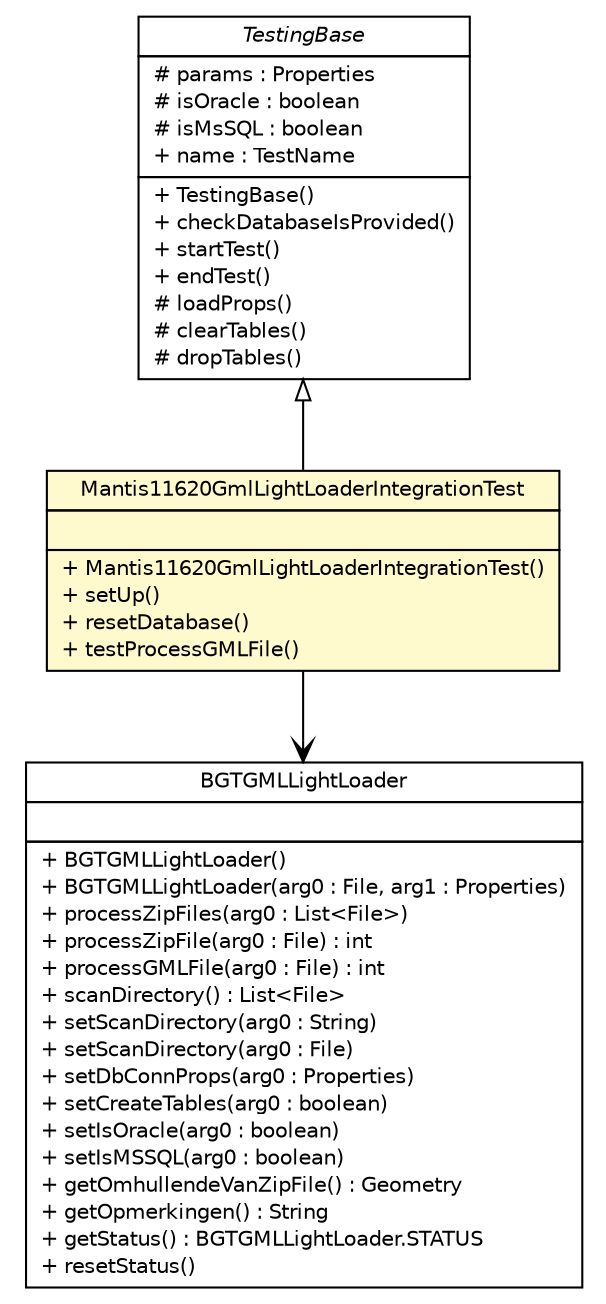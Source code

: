#!/usr/local/bin/dot
#
# Class diagram 
# Generated by UMLGraph version R5_6-24-gf6e263 (http://www.umlgraph.org/)
#

digraph G {
	edge [fontname="Helvetica",fontsize=10,labelfontname="Helvetica",labelfontsize=10];
	node [fontname="Helvetica",fontsize=10,shape=plaintext];
	nodesep=0.25;
	ranksep=0.5;
	// nl.b3p.brmo.loader.gml.Mantis11620GmlLightLoaderIntegrationTest
	c141 [label=<<table title="nl.b3p.brmo.loader.gml.Mantis11620GmlLightLoaderIntegrationTest" border="0" cellborder="1" cellspacing="0" cellpadding="2" port="p" bgcolor="lemonChiffon" href="./Mantis11620GmlLightLoaderIntegrationTest.html">
		<tr><td><table border="0" cellspacing="0" cellpadding="1">
<tr><td align="center" balign="center"> Mantis11620GmlLightLoaderIntegrationTest </td></tr>
		</table></td></tr>
		<tr><td><table border="0" cellspacing="0" cellpadding="1">
<tr><td align="left" balign="left">  </td></tr>
		</table></td></tr>
		<tr><td><table border="0" cellspacing="0" cellpadding="1">
<tr><td align="left" balign="left"> + Mantis11620GmlLightLoaderIntegrationTest() </td></tr>
<tr><td align="left" balign="left"> + setUp() </td></tr>
<tr><td align="left" balign="left"> + resetDatabase() </td></tr>
<tr><td align="left" balign="left"> + testProcessGMLFile() </td></tr>
		</table></td></tr>
		</table>>, URL="./Mantis11620GmlLightLoaderIntegrationTest.html", fontname="Helvetica", fontcolor="black", fontsize=10.0];
	// nl.b3p.brmo.loader.gml.TestingBase
	c147 [label=<<table title="nl.b3p.brmo.loader.gml.TestingBase" border="0" cellborder="1" cellspacing="0" cellpadding="2" port="p" href="./TestingBase.html">
		<tr><td><table border="0" cellspacing="0" cellpadding="1">
<tr><td align="center" balign="center"><font face="Helvetica-Oblique"> TestingBase </font></td></tr>
		</table></td></tr>
		<tr><td><table border="0" cellspacing="0" cellpadding="1">
<tr><td align="left" balign="left"> # params : Properties </td></tr>
<tr><td align="left" balign="left"> # isOracle : boolean </td></tr>
<tr><td align="left" balign="left"> # isMsSQL : boolean </td></tr>
<tr><td align="left" balign="left"> + name : TestName </td></tr>
		</table></td></tr>
		<tr><td><table border="0" cellspacing="0" cellpadding="1">
<tr><td align="left" balign="left"> + TestingBase() </td></tr>
<tr><td align="left" balign="left"> + checkDatabaseIsProvided() </td></tr>
<tr><td align="left" balign="left"> + startTest() </td></tr>
<tr><td align="left" balign="left"> + endTest() </td></tr>
<tr><td align="left" balign="left"> # loadProps() </td></tr>
<tr><td align="left" balign="left"> # clearTables() </td></tr>
<tr><td align="left" balign="left"> # dropTables() </td></tr>
		</table></td></tr>
		</table>>, URL="./TestingBase.html", fontname="Helvetica", fontcolor="black", fontsize=10.0];
	//nl.b3p.brmo.loader.gml.Mantis11620GmlLightLoaderIntegrationTest extends nl.b3p.brmo.loader.gml.TestingBase
	c147:p -> c141:p [dir=back,arrowtail=empty];
	// nl.b3p.brmo.loader.gml.Mantis11620GmlLightLoaderIntegrationTest NAVASSOC nl.b3p.brmo.loader.gml.BGTGMLLightLoader
	c141:p -> c150:p [taillabel="", label="", headlabel="", fontname="Helvetica", fontcolor="black", fontsize=10.0, color="black", arrowhead=open];
	// nl.b3p.brmo.loader.gml.BGTGMLLightLoader
	c150 [label=<<table title="nl.b3p.brmo.loader.gml.BGTGMLLightLoader" border="0" cellborder="1" cellspacing="0" cellpadding="2" port="p" href="http://java.sun.com/j2se/1.4.2/docs/api/nl/b3p/brmo/loader/gml/BGTGMLLightLoader.html">
		<tr><td><table border="0" cellspacing="0" cellpadding="1">
<tr><td align="center" balign="center"> BGTGMLLightLoader </td></tr>
		</table></td></tr>
		<tr><td><table border="0" cellspacing="0" cellpadding="1">
<tr><td align="left" balign="left">  </td></tr>
		</table></td></tr>
		<tr><td><table border="0" cellspacing="0" cellpadding="1">
<tr><td align="left" balign="left"> + BGTGMLLightLoader() </td></tr>
<tr><td align="left" balign="left"> + BGTGMLLightLoader(arg0 : File, arg1 : Properties) </td></tr>
<tr><td align="left" balign="left"> + processZipFiles(arg0 : List&lt;File&gt;) </td></tr>
<tr><td align="left" balign="left"> + processZipFile(arg0 : File) : int </td></tr>
<tr><td align="left" balign="left"> + processGMLFile(arg0 : File) : int </td></tr>
<tr><td align="left" balign="left"> + scanDirectory() : List&lt;File&gt; </td></tr>
<tr><td align="left" balign="left"> + setScanDirectory(arg0 : String) </td></tr>
<tr><td align="left" balign="left"> + setScanDirectory(arg0 : File) </td></tr>
<tr><td align="left" balign="left"> + setDbConnProps(arg0 : Properties) </td></tr>
<tr><td align="left" balign="left"> + setCreateTables(arg0 : boolean) </td></tr>
<tr><td align="left" balign="left"> + setIsOracle(arg0 : boolean) </td></tr>
<tr><td align="left" balign="left"> + setIsMSSQL(arg0 : boolean) </td></tr>
<tr><td align="left" balign="left"> + getOmhullendeVanZipFile() : Geometry </td></tr>
<tr><td align="left" balign="left"> + getOpmerkingen() : String </td></tr>
<tr><td align="left" balign="left"> + getStatus() : BGTGMLLightLoader.STATUS </td></tr>
<tr><td align="left" balign="left"> + resetStatus() </td></tr>
		</table></td></tr>
		</table>>, URL="http://java.sun.com/j2se/1.4.2/docs/api/nl/b3p/brmo/loader/gml/BGTGMLLightLoader.html", fontname="Helvetica", fontcolor="black", fontsize=10.0];
}

